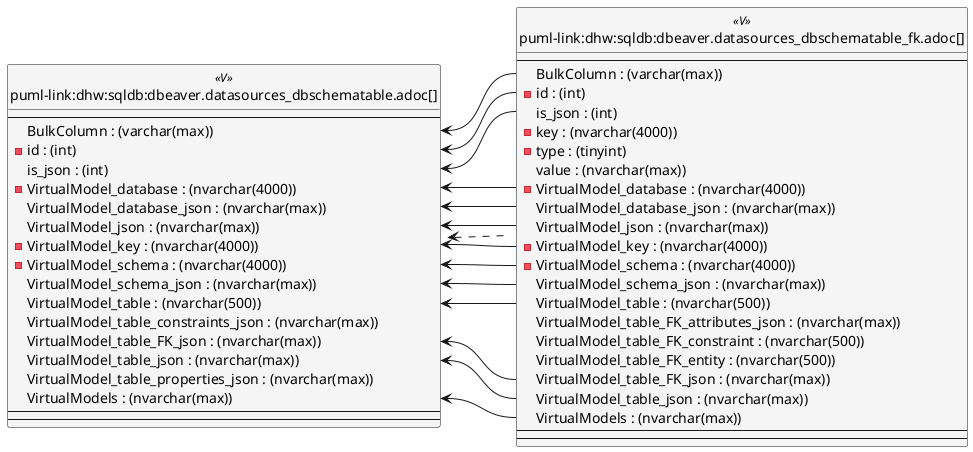 @startuml
left to right direction
'top to bottom direction
hide circle
'avoide "." issues:
set namespaceSeparator none


skinparam class {
  BackgroundColor White
  BackgroundColor<<FN>> Yellow
  BackgroundColor<<FS>> Yellow
  BackgroundColor<<FT>> LightGray
  BackgroundColor<<IF>> Yellow
  BackgroundColor<<IS>> Yellow
  BackgroundColor<<P>> Aqua
  BackgroundColor<<PC>> Aqua
  BackgroundColor<<SN>> Yellow
  BackgroundColor<<SO>> SlateBlue
  BackgroundColor<<TF>> LightGray
  BackgroundColor<<TR>> Tomato
  BackgroundColor<<U>> White
  BackgroundColor<<V>> WhiteSmoke
  BackgroundColor<<X>> Aqua
  BackgroundColor<<external>> AliceBlue
}


entity "puml-link:dhw:sqldb:dbeaver.datasources_dbschematable.adoc[]" as dbeaver.DataSources_DbSchemaTable << V >> {
  --
  BulkColumn : (varchar(max))
  - id : (int)
  is_json : (int)
  - VirtualModel_database : (nvarchar(4000))
  VirtualModel_database_json : (nvarchar(max))
  VirtualModel_json : (nvarchar(max))
  - VirtualModel_key : (nvarchar(4000))
  - VirtualModel_schema : (nvarchar(4000))
  VirtualModel_schema_json : (nvarchar(max))
  VirtualModel_table : (nvarchar(500))
  VirtualModel_table_constraints_json : (nvarchar(max))
  VirtualModel_table_FK_json : (nvarchar(max))
  VirtualModel_table_json : (nvarchar(max))
  VirtualModel_table_properties_json : (nvarchar(max))
  VirtualModels : (nvarchar(max))
  --
  --
}

entity "puml-link:dhw:sqldb:dbeaver.datasources_dbschematable_fk.adoc[]" as dbeaver.DataSources_DbSchemaTable_FK << V >> {
  --
  BulkColumn : (varchar(max))
  - id : (int)
  is_json : (int)
  - key : (nvarchar(4000))
  - type : (tinyint)
  value : (nvarchar(max))
  - VirtualModel_database : (nvarchar(4000))
  VirtualModel_database_json : (nvarchar(max))
  VirtualModel_json : (nvarchar(max))
  - VirtualModel_key : (nvarchar(4000))
  - VirtualModel_schema : (nvarchar(4000))
  VirtualModel_schema_json : (nvarchar(max))
  VirtualModel_table : (nvarchar(500))
  VirtualModel_table_FK_attributes_json : (nvarchar(max))
  VirtualModel_table_FK_constraint : (nvarchar(500))
  VirtualModel_table_FK_entity : (nvarchar(500))
  VirtualModel_table_FK_json : (nvarchar(max))
  VirtualModel_table_json : (nvarchar(max))
  VirtualModels : (nvarchar(max))
  --
  --
}

dbeaver.DataSources_DbSchemaTable <.. dbeaver.DataSources_DbSchemaTable_FK
"dbeaver.DataSources_DbSchemaTable::BulkColumn" <-- "dbeaver.DataSources_DbSchemaTable_FK::BulkColumn"
"dbeaver.DataSources_DbSchemaTable::id" <-- "dbeaver.DataSources_DbSchemaTable_FK::id"
"dbeaver.DataSources_DbSchemaTable::is_json" <-- "dbeaver.DataSources_DbSchemaTable_FK::is_json"
"dbeaver.DataSources_DbSchemaTable::VirtualModel_database" <-- "dbeaver.DataSources_DbSchemaTable_FK::VirtualModel_database"
"dbeaver.DataSources_DbSchemaTable::VirtualModel_database_json" <-- "dbeaver.DataSources_DbSchemaTable_FK::VirtualModel_database_json"
"dbeaver.DataSources_DbSchemaTable::VirtualModel_json" <-- "dbeaver.DataSources_DbSchemaTable_FK::VirtualModel_json"
"dbeaver.DataSources_DbSchemaTable::VirtualModel_key" <-- "dbeaver.DataSources_DbSchemaTable_FK::VirtualModel_key"
"dbeaver.DataSources_DbSchemaTable::VirtualModel_schema" <-- "dbeaver.DataSources_DbSchemaTable_FK::VirtualModel_schema"
"dbeaver.DataSources_DbSchemaTable::VirtualModel_schema_json" <-- "dbeaver.DataSources_DbSchemaTable_FK::VirtualModel_schema_json"
"dbeaver.DataSources_DbSchemaTable::VirtualModel_table" <-- "dbeaver.DataSources_DbSchemaTable_FK::VirtualModel_table"
"dbeaver.DataSources_DbSchemaTable::VirtualModel_table_FK_json" <-- "dbeaver.DataSources_DbSchemaTable_FK::VirtualModel_table_FK_json"
"dbeaver.DataSources_DbSchemaTable::VirtualModel_table_json" <-- "dbeaver.DataSources_DbSchemaTable_FK::VirtualModel_table_json"
"dbeaver.DataSources_DbSchemaTable::VirtualModels" <-- "dbeaver.DataSources_DbSchemaTable_FK::VirtualModels"
@enduml


